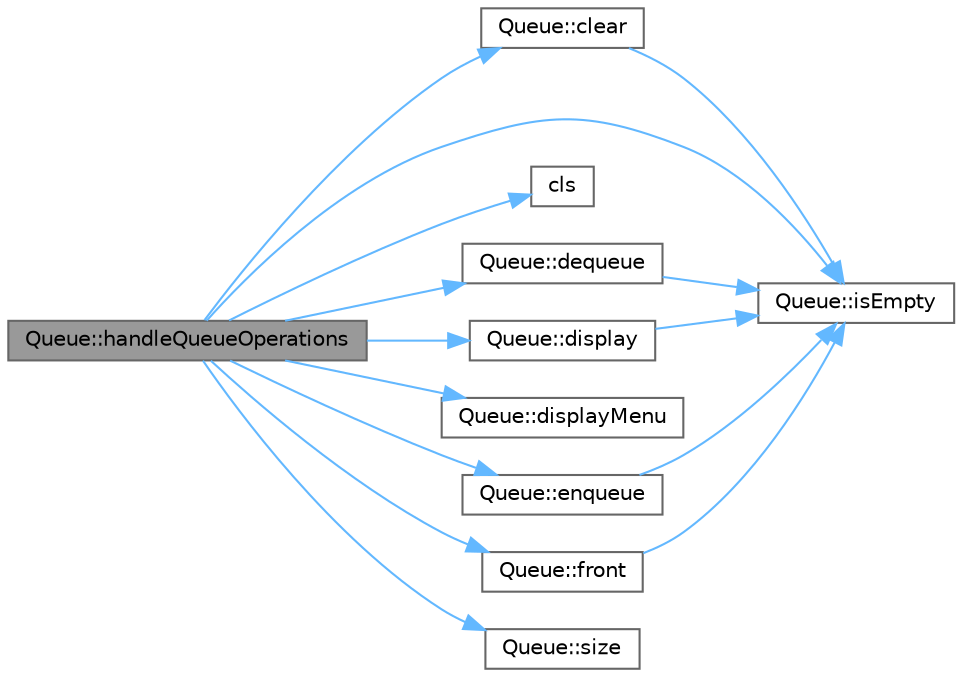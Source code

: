 digraph "Queue::handleQueueOperations"
{
 // INTERACTIVE_SVG=YES
 // LATEX_PDF_SIZE
  bgcolor="transparent";
  edge [fontname=Helvetica,fontsize=10,labelfontname=Helvetica,labelfontsize=10];
  node [fontname=Helvetica,fontsize=10,shape=box,height=0.2,width=0.4];
  rankdir="LR";
  Node1 [id="Node000001",label="Queue::handleQueueOperations",height=0.2,width=0.4,color="gray40", fillcolor="grey60", style="filled", fontcolor="black",tooltip=" "];
  Node1 -> Node2 [id="edge1_Node000001_Node000002",color="steelblue1",style="solid",tooltip=" "];
  Node2 [id="Node000002",label="Queue::clear",height=0.2,width=0.4,color="grey40", fillcolor="white", style="filled",URL="$class_queue.html#ab6eb2c745db2cbc5595eb2510da003cd",tooltip=" "];
  Node2 -> Node3 [id="edge2_Node000002_Node000003",color="steelblue1",style="solid",tooltip=" "];
  Node3 [id="Node000003",label="Queue::isEmpty",height=0.2,width=0.4,color="grey40", fillcolor="white", style="filled",URL="$class_queue.html#a65d9b23c23c917faa44981539bc34be7",tooltip=" "];
  Node1 -> Node4 [id="edge3_Node000001_Node000004",color="steelblue1",style="solid",tooltip=" "];
  Node4 [id="Node000004",label="cls",height=0.2,width=0.4,color="grey40", fillcolor="white", style="filled",URL="$utils_8h.html#a4826277cc150ddc0f4de4bd464a34909",tooltip=" "];
  Node1 -> Node5 [id="edge4_Node000001_Node000005",color="steelblue1",style="solid",tooltip=" "];
  Node5 [id="Node000005",label="Queue::dequeue",height=0.2,width=0.4,color="grey40", fillcolor="white", style="filled",URL="$class_queue.html#a749f9bc8077f6b94f242840a5583268a",tooltip=" "];
  Node5 -> Node3 [id="edge5_Node000005_Node000003",color="steelblue1",style="solid",tooltip=" "];
  Node1 -> Node6 [id="edge6_Node000001_Node000006",color="steelblue1",style="solid",tooltip=" "];
  Node6 [id="Node000006",label="Queue::display",height=0.2,width=0.4,color="grey40", fillcolor="white", style="filled",URL="$class_queue.html#a3e0d42ab9a74d1c915fea58e4067e385",tooltip=" "];
  Node6 -> Node3 [id="edge7_Node000006_Node000003",color="steelblue1",style="solid",tooltip=" "];
  Node1 -> Node7 [id="edge8_Node000001_Node000007",color="steelblue1",style="solid",tooltip=" "];
  Node7 [id="Node000007",label="Queue::displayMenu",height=0.2,width=0.4,color="grey40", fillcolor="white", style="filled",URL="$class_queue.html#a3b38a0a728d661e7c8e65ed848619ad3",tooltip=" "];
  Node1 -> Node8 [id="edge9_Node000001_Node000008",color="steelblue1",style="solid",tooltip=" "];
  Node8 [id="Node000008",label="Queue::enqueue",height=0.2,width=0.4,color="grey40", fillcolor="white", style="filled",URL="$class_queue.html#a6847c4a489cbb7b423564bc892d6735c",tooltip=" "];
  Node8 -> Node3 [id="edge10_Node000008_Node000003",color="steelblue1",style="solid",tooltip=" "];
  Node1 -> Node9 [id="edge11_Node000001_Node000009",color="steelblue1",style="solid",tooltip=" "];
  Node9 [id="Node000009",label="Queue::front",height=0.2,width=0.4,color="grey40", fillcolor="white", style="filled",URL="$class_queue.html#a55f098034ba79b8eef9fa279d373acb3",tooltip=" "];
  Node9 -> Node3 [id="edge12_Node000009_Node000003",color="steelblue1",style="solid",tooltip=" "];
  Node1 -> Node3 [id="edge13_Node000001_Node000003",color="steelblue1",style="solid",tooltip=" "];
  Node1 -> Node10 [id="edge14_Node000001_Node000010",color="steelblue1",style="solid",tooltip=" "];
  Node10 [id="Node000010",label="Queue::size",height=0.2,width=0.4,color="grey40", fillcolor="white", style="filled",URL="$class_queue.html#a04035df1270c73e08ca1fa7eb267d9b8",tooltip=" "];
}
